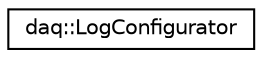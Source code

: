 digraph "Graphical Class Hierarchy"
{
  edge [fontname="Helvetica",fontsize="10",labelfontname="Helvetica",labelfontsize="10"];
  node [fontname="Helvetica",fontsize="10",shape=record];
  rankdir="LR";
  Node0 [label="daq::LogConfigurator",height=0.2,width=0.4,color="black", fillcolor="white", style="filled",URL="$classdaq_1_1LogConfigurator.html",tooltip="能够配置log的类 "];
}
